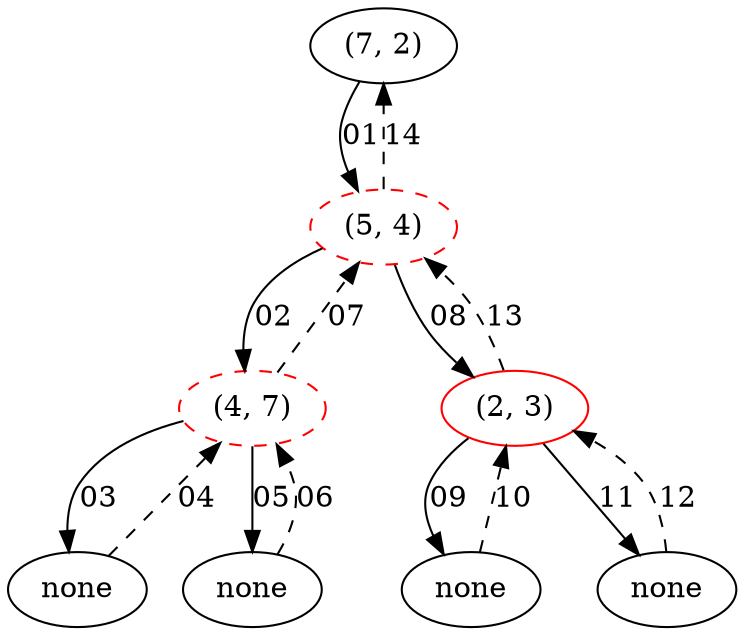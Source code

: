 digraph G {
    n72[label="(7, 2)"];
    n54[label="(5, 4)",style="dashed",color="red"];
    n47[label="(4, 7)",style="dashed",color="red"];
    n23[label="(2, 3)",color="red"];
    nn47[label="none"];     # none nearer node of (4, 7)
    nf47[label="none"];     # none further node of (4, 7)
    nn23[label="none"];     # none nearer node of (2, 3)
    nf23[label="none"];     # none further node of (2, 3)

    n72 -> n54[label="01"];
    n54 -> n47[label="02"];
    n47 -> nn47[label="03"];
    nn47 -> n47[label="04",style="dashed"];
    n47 -> nf47[label="05"];
    nf47 -> n47[label="06",style="dashed"];
    n47 -> n54[label="07",style="dashed"];
    n54 -> n23[label="08"];
    n23 -> nn23[label="09"];
    nn23 -> n23[label="10",style="dashed"];
    n23 -> nf23[label="11"];
    nf23 -> n23[label="12",style="dashed"];
    n23 -> n54[label="13",style="dashed"];
    n54 -> n72[label="14",style="dashed"];
}